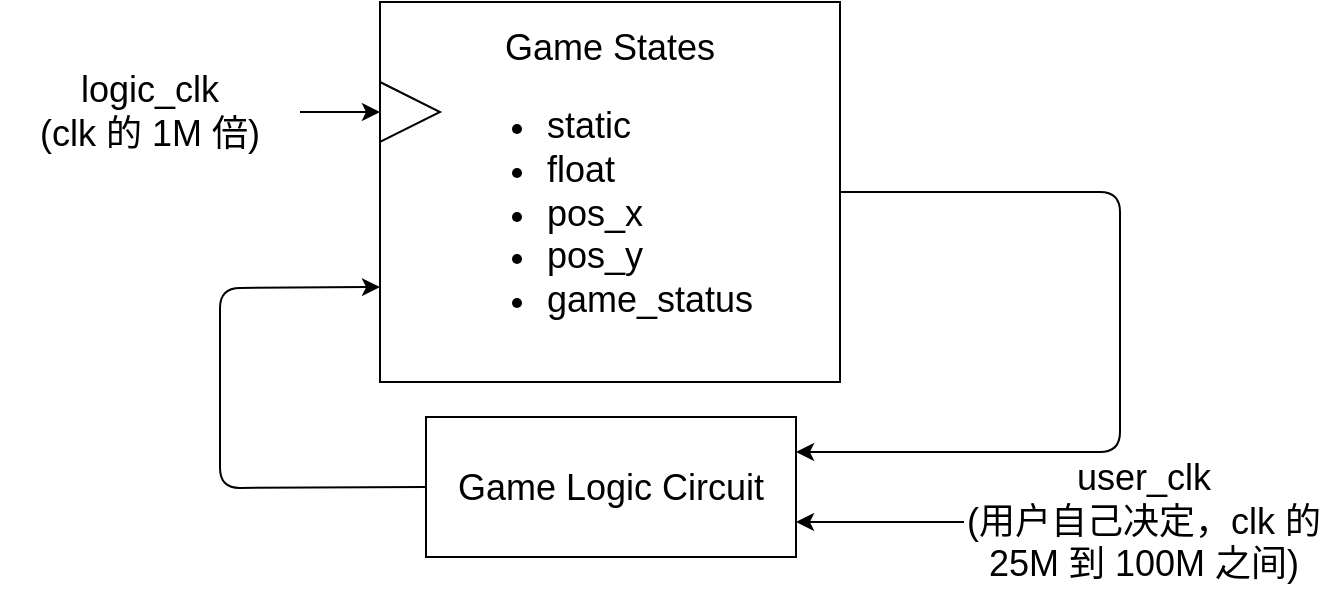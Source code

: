 <mxfile version="14.2.2" type="device" pages="3"><diagram id="rQxy-3MiVe_CuLXNfu8k" name="Page-1"><mxGraphModel dx="965" dy="545" grid="1" gridSize="10" guides="1" tooltips="1" connect="1" arrows="1" fold="1" page="1" pageScale="1" pageWidth="850" pageHeight="1100" math="0" shadow="0"><root><mxCell id="0"/><mxCell id="1" parent="0"/><mxCell id="ly_pOTE7f3OSX_T17yTN-1" value="&lt;span style=&quot;font-size: 18px&quot;&gt;Game States&lt;/span&gt;&lt;br style=&quot;font-size: 18px&quot;&gt;&lt;ul style=&quot;font-size: 18px&quot;&gt;&lt;li style=&quot;text-align: left&quot;&gt;static&lt;/li&gt;&lt;li style=&quot;text-align: left&quot;&gt;float&lt;/li&gt;&lt;li style=&quot;text-align: left&quot;&gt;pos_x&lt;/li&gt;&lt;li style=&quot;text-align: left&quot;&gt;pos_y&lt;/li&gt;&lt;li style=&quot;text-align: left&quot;&gt;game_status&lt;/li&gt;&lt;/ul&gt;" style="rounded=0;whiteSpace=wrap;html=1;" vertex="1" parent="1"><mxGeometry x="284" y="43" width="230" height="190" as="geometry"/></mxCell><mxCell id="ly_pOTE7f3OSX_T17yTN-4" value="Game Logic Circuit" style="rounded=0;whiteSpace=wrap;html=1;fontSize=18;align=center;" vertex="1" parent="1"><mxGeometry x="307" y="250.5" width="185" height="70" as="geometry"/></mxCell><mxCell id="ly_pOTE7f3OSX_T17yTN-5" value="" style="triangle;whiteSpace=wrap;html=1;fontSize=18;align=center;" vertex="1" parent="1"><mxGeometry x="284" y="83" width="30" height="30" as="geometry"/></mxCell><mxCell id="ly_pOTE7f3OSX_T17yTN-18" style="edgeStyle=orthogonalEdgeStyle;rounded=0;orthogonalLoop=1;jettySize=auto;html=1;entryX=0;entryY=0.5;entryDx=0;entryDy=0;fontSize=18;" edge="1" parent="1" source="ly_pOTE7f3OSX_T17yTN-9" target="ly_pOTE7f3OSX_T17yTN-5"><mxGeometry relative="1" as="geometry"/></mxCell><mxCell id="ly_pOTE7f3OSX_T17yTN-9" value="logic_clk&lt;br&gt;(clk 的 1M 倍)" style="text;html=1;strokeColor=none;fillColor=none;align=center;verticalAlign=middle;whiteSpace=wrap;rounded=0;fontSize=18;" vertex="1" parent="1"><mxGeometry x="94" y="75.5" width="150" height="45" as="geometry"/></mxCell><mxCell id="ly_pOTE7f3OSX_T17yTN-13" value="" style="endArrow=classic;html=1;fontSize=18;exitX=0;exitY=0.5;exitDx=0;exitDy=0;entryX=0;entryY=0.75;entryDx=0;entryDy=0;" edge="1" parent="1" source="ly_pOTE7f3OSX_T17yTN-4" target="ly_pOTE7f3OSX_T17yTN-1"><mxGeometry width="50" height="50" relative="1" as="geometry"><mxPoint x="104" y="293" as="sourcePoint"/><mxPoint x="154" y="243" as="targetPoint"/><Array as="points"><mxPoint x="204" y="286"/><mxPoint x="204" y="186"/></Array></mxGeometry></mxCell><mxCell id="ly_pOTE7f3OSX_T17yTN-14" value="" style="endArrow=classic;html=1;fontSize=18;exitX=1;exitY=0.5;exitDx=0;exitDy=0;entryX=1;entryY=0.25;entryDx=0;entryDy=0;" edge="1" parent="1" source="ly_pOTE7f3OSX_T17yTN-1" target="ly_pOTE7f3OSX_T17yTN-4"><mxGeometry width="50" height="50" relative="1" as="geometry"><mxPoint x="574" y="183" as="sourcePoint"/><mxPoint x="624" y="133" as="targetPoint"/><Array as="points"><mxPoint x="654" y="138"/><mxPoint x="654" y="268"/></Array></mxGeometry></mxCell><mxCell id="ly_pOTE7f3OSX_T17yTN-19" style="edgeStyle=orthogonalEdgeStyle;rounded=0;orthogonalLoop=1;jettySize=auto;html=1;entryX=1;entryY=0.75;entryDx=0;entryDy=0;fontSize=18;curved=1;" edge="1" parent="1" source="ly_pOTE7f3OSX_T17yTN-17" target="ly_pOTE7f3OSX_T17yTN-4"><mxGeometry relative="1" as="geometry"/></mxCell><mxCell id="ly_pOTE7f3OSX_T17yTN-17" value="user_clk&lt;br&gt;(用户自己决定，clk 的 25M 到 100M 之间)" style="text;html=1;strokeColor=none;fillColor=none;align=center;verticalAlign=middle;whiteSpace=wrap;rounded=0;fontSize=18;" vertex="1" parent="1"><mxGeometry x="576" y="258" width="180" height="90" as="geometry"/></mxCell></root></mxGraphModel></diagram><diagram id="uxn_22YIOSU9bTzFDMnc" name="Page-2"><mxGraphModel dx="965" dy="545" grid="1" gridSize="10" guides="1" tooltips="1" connect="1" arrows="1" fold="1" page="1" pageScale="1" pageWidth="827" pageHeight="1169" math="0" shadow="0"><root><mxCell id="_PuMpKIuopC8fYX8eruh-0"/><mxCell id="_PuMpKIuopC8fYX8eruh-1" parent="_PuMpKIuopC8fYX8eruh-0"/><mxCell id="p8gM5hkYbBgGjVmI0VNf-0" value="" style="rounded=0;whiteSpace=wrap;html=1;fontSize=18;align=center;dashed=1;" vertex="1" parent="_PuMpKIuopC8fYX8eruh-1"><mxGeometry x="130" y="130" width="520" height="370" as="geometry"/></mxCell><mxCell id="p8gM5hkYbBgGjVmI0VNf-1" style="edgeStyle=orthogonalEdgeStyle;curved=1;rounded=0;orthogonalLoop=1;jettySize=auto;html=1;entryX=0.5;entryY=0;entryDx=0;entryDy=0;fontSize=18;" edge="1" parent="_PuMpKIuopC8fYX8eruh-1" source="p8gM5hkYbBgGjVmI0VNf-3" target="p8gM5hkYbBgGjVmI0VNf-5"><mxGeometry relative="1" as="geometry"/></mxCell><mxCell id="p8gM5hkYbBgGjVmI0VNf-2" style="edgeStyle=orthogonalEdgeStyle;curved=1;rounded=0;orthogonalLoop=1;jettySize=auto;html=1;entryX=0;entryY=0.5;entryDx=0;entryDy=0;fontSize=18;exitX=0.5;exitY=1;exitDx=0;exitDy=0;" edge="1" parent="_PuMpKIuopC8fYX8eruh-1" target="p8gM5hkYbBgGjVmI0VNf-6" source="p8gM5hkYbBgGjVmI0VNf-3"><mxGeometry relative="1" as="geometry"><mxPoint x="257" y="210" as="sourcePoint"/><Array as="points"><mxPoint x="276" y="220"/><mxPoint x="146" y="220"/><mxPoint x="146" y="450"/></Array></mxGeometry></mxCell><mxCell id="p8gM5hkYbBgGjVmI0VNf-3" value="通过模块 T 对游戏状态进行改变" style="rounded=0;whiteSpace=wrap;html=1;fontSize=18;align=center;" vertex="1" parent="_PuMpKIuopC8fYX8eruh-1"><mxGeometry x="146" y="150" width="260" height="60" as="geometry"/></mxCell><mxCell id="p8gM5hkYbBgGjVmI0VNf-4" style="edgeStyle=orthogonalEdgeStyle;curved=1;rounded=0;orthogonalLoop=1;jettySize=auto;html=1;entryX=0;entryY=0.5;entryDx=0;entryDy=0;fontSize=18;" edge="1" parent="_PuMpKIuopC8fYX8eruh-1" source="p8gM5hkYbBgGjVmI0VNf-5" target="p8gM5hkYbBgGjVmI0VNf-12"><mxGeometry relative="1" as="geometry"><Array as="points"><mxPoint x="390" y="350"/><mxPoint x="342" y="350"/><mxPoint x="342" y="375"/></Array></mxGeometry></mxCell><mxCell id="p8gM5hkYbBgGjVmI0VNf-5" value="CollisionChecker&lt;br&gt;输出1表示输入状态中没有碰撞" style="rhombus;whiteSpace=wrap;html=1;fontSize=18;align=center;" vertex="1" parent="_PuMpKIuopC8fYX8eruh-1"><mxGeometry x="173" y="250" width="434" height="90" as="geometry"/></mxCell><mxCell id="p8gM5hkYbBgGjVmI0VNf-6" value="Multiplexer" style="rounded=0;whiteSpace=wrap;html=1;fontSize=18;align=center;" vertex="1" parent="_PuMpKIuopC8fYX8eruh-1"><mxGeometry x="295" y="420" width="190" height="60" as="geometry"/></mxCell><mxCell id="p8gM5hkYbBgGjVmI0VNf-7" value="S" style="text;html=1;strokeColor=none;fillColor=none;align=center;verticalAlign=middle;whiteSpace=wrap;rounded=0;fontSize=18;" vertex="1" parent="_PuMpKIuopC8fYX8eruh-1"><mxGeometry x="386" y="400" width="40" height="20" as="geometry"/></mxCell><mxCell id="p8gM5hkYbBgGjVmI0VNf-8" value="I1" style="text;html=1;strokeColor=none;fillColor=none;align=center;verticalAlign=middle;whiteSpace=wrap;rounded=0;fontSize=18;" vertex="1" parent="_PuMpKIuopC8fYX8eruh-1"><mxGeometry x="256" y="430" width="40" height="20" as="geometry"/></mxCell><mxCell id="p8gM5hkYbBgGjVmI0VNf-9" style="edgeStyle=orthogonalEdgeStyle;curved=1;rounded=0;orthogonalLoop=1;jettySize=auto;html=1;exitX=0.5;exitY=1;exitDx=0;exitDy=0;fontSize=18;" edge="1" parent="_PuMpKIuopC8fYX8eruh-1" source="p8gM5hkYbBgGjVmI0VNf-8" target="p8gM5hkYbBgGjVmI0VNf-8"><mxGeometry relative="1" as="geometry"/></mxCell><mxCell id="p8gM5hkYbBgGjVmI0VNf-10" value="I0" style="text;html=1;strokeColor=none;fillColor=none;align=center;verticalAlign=middle;whiteSpace=wrap;rounded=0;fontSize=18;" vertex="1" parent="_PuMpKIuopC8fYX8eruh-1"><mxGeometry x="486" y="430" width="40" height="20" as="geometry"/></mxCell><mxCell id="p8gM5hkYbBgGjVmI0VNf-11" style="edgeStyle=orthogonalEdgeStyle;curved=1;rounded=0;orthogonalLoop=1;jettySize=auto;html=1;fontSize=18;" edge="1" parent="_PuMpKIuopC8fYX8eruh-1" source="p8gM5hkYbBgGjVmI0VNf-12" target="p8gM5hkYbBgGjVmI0VNf-6"><mxGeometry relative="1" as="geometry"/></mxCell><mxCell id="p8gM5hkYbBgGjVmI0VNf-12" value="And" style="rounded=0;whiteSpace=wrap;html=1;fontSize=18;align=center;" vertex="1" parent="_PuMpKIuopC8fYX8eruh-1"><mxGeometry x="362" y="360" width="56" height="30" as="geometry"/></mxCell><mxCell id="p8gM5hkYbBgGjVmI0VNf-13" style="edgeStyle=orthogonalEdgeStyle;curved=1;rounded=0;orthogonalLoop=1;jettySize=auto;html=1;entryX=1;entryY=0.5;entryDx=0;entryDy=0;fontSize=18;exitX=1;exitY=0.5;exitDx=0;exitDy=0;" edge="1" parent="_PuMpKIuopC8fYX8eruh-1" source="p8gM5hkYbBgGjVmI0VNf-0" target="p8gM5hkYbBgGjVmI0VNf-12"><mxGeometry relative="1" as="geometry"><mxPoint x="466" y="375" as="sourcePoint"/><Array as="points"><mxPoint x="556" y="315"/><mxPoint x="556" y="375"/></Array></mxGeometry></mxCell><mxCell id="p8gM5hkYbBgGjVmI0VNf-17" value="" style="endArrow=classic;html=1;fontSize=18;entryX=0.5;entryY=0;entryDx=0;entryDy=0;exitX=0.5;exitY=0;exitDx=0;exitDy=0;" edge="1" parent="_PuMpKIuopC8fYX8eruh-1" source="p8gM5hkYbBgGjVmI0VNf-0" target="p8gM5hkYbBgGjVmI0VNf-3"><mxGeometry width="50" height="50" relative="1" as="geometry"><mxPoint x="366" y="380" as="sourcePoint"/><mxPoint x="416" y="330" as="targetPoint"/><Array as="points"><mxPoint x="286" y="140"/></Array></mxGeometry></mxCell><mxCell id="p8gM5hkYbBgGjVmI0VNf-18" value="" style="endArrow=classic;html=1;fontSize=18;exitX=0.5;exitY=0;exitDx=0;exitDy=0;entryX=1;entryY=0.5;entryDx=0;entryDy=0;edgeStyle=orthogonalEdgeStyle;curved=1;" edge="1" parent="_PuMpKIuopC8fYX8eruh-1" source="p8gM5hkYbBgGjVmI0VNf-0" target="p8gM5hkYbBgGjVmI0VNf-6"><mxGeometry width="50" height="50" relative="1" as="geometry"><mxPoint x="396" y="220" as="sourcePoint"/><mxPoint x="446" y="170" as="targetPoint"/><Array as="points"><mxPoint x="420" y="130"/><mxPoint x="420" y="240"/><mxPoint x="626" y="240"/><mxPoint x="626" y="450"/></Array></mxGeometry></mxCell><mxCell id="p8gM5hkYbBgGjVmI0VNf-19" value="" style="endArrow=classic;html=1;fontSize=18;exitX=0.5;exitY=1;exitDx=0;exitDy=0;" edge="1" parent="_PuMpKIuopC8fYX8eruh-1" source="p8gM5hkYbBgGjVmI0VNf-6"><mxGeometry width="50" height="50" relative="1" as="geometry"><mxPoint x="356" y="590" as="sourcePoint"/><mxPoint x="390" y="500" as="targetPoint"/></mxGeometry></mxCell><mxCell id="p8gM5hkYbBgGjVmI0VNf-20" value="" style="endArrow=classic;html=1;fontSize=18;exitX=0.5;exitY=1;exitDx=0;exitDy=0;entryX=0.5;entryY=0;entryDx=0;entryDy=0;" edge="1" parent="_PuMpKIuopC8fYX8eruh-1" source="p8gM5hkYbBgGjVmI0VNf-0" target="p8gM5hkYbBgGjVmI0VNf-22"><mxGeometry width="50" height="50" relative="1" as="geometry"><mxPoint x="366" y="480" as="sourcePoint"/><mxPoint x="390" y="540" as="targetPoint"/></mxGeometry></mxCell><mxCell id="p8gM5hkYbBgGjVmI0VNf-25" style="edgeStyle=orthogonalEdgeStyle;curved=1;rounded=0;orthogonalLoop=1;jettySize=auto;html=1;fontSize=18;" edge="1" parent="_PuMpKIuopC8fYX8eruh-1" source="p8gM5hkYbBgGjVmI0VNf-21"><mxGeometry relative="1" as="geometry"><mxPoint x="390" y="130" as="targetPoint"/></mxGeometry></mxCell><mxCell id="p8gM5hkYbBgGjVmI0VNf-21" value="输入的游戏状态" style="text;html=1;strokeColor=none;fillColor=none;align=center;verticalAlign=middle;whiteSpace=wrap;rounded=0;dashed=1;fontSize=18;" vertex="1" parent="_PuMpKIuopC8fYX8eruh-1"><mxGeometry x="325" y="80" width="130" height="20" as="geometry"/></mxCell><mxCell id="p8gM5hkYbBgGjVmI0VNf-22" value="输出的游戏状态" style="text;html=1;strokeColor=none;fillColor=none;align=center;verticalAlign=middle;whiteSpace=wrap;rounded=0;dashed=1;fontSize=18;" vertex="1" parent="_PuMpKIuopC8fYX8eruh-1"><mxGeometry x="325" y="550" width="130" height="20" as="geometry"/></mxCell><mxCell id="p8gM5hkYbBgGjVmI0VNf-28" style="edgeStyle=orthogonalEdgeStyle;curved=1;rounded=0;orthogonalLoop=1;jettySize=auto;html=1;entryX=1;entryY=0.5;entryDx=0;entryDy=0;fontSize=18;" edge="1" parent="_PuMpKIuopC8fYX8eruh-1" source="p8gM5hkYbBgGjVmI0VNf-26" target="p8gM5hkYbBgGjVmI0VNf-0"><mxGeometry relative="1" as="geometry"/></mxCell><mxCell id="p8gM5hkYbBgGjVmI0VNf-26" value="使能输入" style="text;html=1;strokeColor=none;fillColor=none;align=center;verticalAlign=middle;whiteSpace=wrap;rounded=0;dashed=1;fontSize=18;" vertex="1" parent="_PuMpKIuopC8fYX8eruh-1"><mxGeometry x="686" y="305" width="80" height="20" as="geometry"/></mxCell><mxCell id="p8gM5hkYbBgGjVmI0VNf-29" style="edgeStyle=orthogonalEdgeStyle;curved=1;rounded=0;orthogonalLoop=1;jettySize=auto;html=1;exitX=0.5;exitY=1;exitDx=0;exitDy=0;fontSize=18;" edge="1" parent="_PuMpKIuopC8fYX8eruh-1" source="p8gM5hkYbBgGjVmI0VNf-26" target="p8gM5hkYbBgGjVmI0VNf-26"><mxGeometry relative="1" as="geometry"/></mxCell><mxCell id="jIrlpjChEglPstBstPMt-0" value="UpdateState 模板模块" style="text;html=1;fillColor=#f5f5f5;align=center;verticalAlign=middle;whiteSpace=wrap;rounded=1;dashed=1;fontSize=18;fontColor=#333333;" vertex="1" parent="_PuMpKIuopC8fYX8eruh-1"><mxGeometry x="450" y="160" width="180" height="20" as="geometry"/></mxCell></root></mxGraphModel></diagram><diagram id="1vU6623pNUhQhoDDxaly" name="Page-final"><mxGraphModel dx="1792" dy="545" grid="1" gridSize="10" guides="1" tooltips="1" connect="1" arrows="1" fold="1" page="1" pageScale="1" pageWidth="827" pageHeight="1169" math="0" shadow="0"><root><mxCell id="8M9Z_Ngh_LpsEwg7gK6V-0"/><mxCell id="8M9Z_Ngh_LpsEwg7gK6V-1" parent="8M9Z_Ngh_LpsEwg7gK6V-0"/><mxCell id="rThJXAy4jQktKsQX3PyF-9" value="" style="rounded=1;whiteSpace=wrap;html=1;gradientColor=none;fontSize=18;align=center;dashed=1;" vertex="1" parent="8M9Z_Ngh_LpsEwg7gK6V-1"><mxGeometry x="450" y="640" width="250" height="210" as="geometry"/></mxCell><mxCell id="6KLUSsOUOPOpJGeRJAqW-9" value="" style="rounded=1;whiteSpace=wrap;html=1;fontSize=18;align=center;dashed=1;" vertex="1" parent="8M9Z_Ngh_LpsEwg7gK6V-1"><mxGeometry x="130" y="440" width="570" height="120" as="geometry"/></mxCell><mxCell id="FJHMCXynF_xgyloFEWX9-1" style="edgeStyle=orthogonalEdgeStyle;curved=1;rounded=0;orthogonalLoop=1;jettySize=auto;html=1;entryX=0;entryY=0.5;entryDx=0;entryDy=0;fontSize=18;" edge="1" parent="8M9Z_Ngh_LpsEwg7gK6V-1" source="zcqeGTGSkdm0bDikRgIK-1" target="FJHMCXynF_xgyloFEWX9-0"><mxGeometry relative="1" as="geometry"><Array as="points"><mxPoint x="100" y="80"/><mxPoint x="100" y="220"/></Array></mxGeometry></mxCell><mxCell id="zcqeGTGSkdm0bDikRgIK-1" value="Original State" style="rounded=0;whiteSpace=wrap;html=1;fontSize=18;align=center;" vertex="1" parent="8M9Z_Ngh_LpsEwg7gK6V-1"><mxGeometry x="320" y="50" width="136" height="60" as="geometry"/></mxCell><mxCell id="h8QJ_CkTZIZIFnD3ru3c-12" style="edgeStyle=orthogonalEdgeStyle;curved=1;rounded=0;orthogonalLoop=1;jettySize=auto;html=1;entryX=0;entryY=0.5;entryDx=0;entryDy=0;fontSize=18;" edge="1" parent="8M9Z_Ngh_LpsEwg7gK6V-1" source="FJHMCXynF_xgyloFEWX9-0" target="h8QJ_CkTZIZIFnD3ru3c-3"><mxGeometry relative="1" as="geometry"/></mxCell><mxCell id="FJHMCXynF_xgyloFEWX9-0" value="T 为 Rotate&lt;br&gt;(顺时针) 的 UpdateState" style="rounded=0;whiteSpace=wrap;html=1;fontSize=18;align=center;" vertex="1" parent="8M9Z_Ngh_LpsEwg7gK6V-1"><mxGeometry x="123" y="175" width="120" height="90" as="geometry"/></mxCell><mxCell id="h8QJ_CkTZIZIFnD3ru3c-2" style="edgeStyle=orthogonalEdgeStyle;curved=1;rounded=0;orthogonalLoop=1;jettySize=auto;html=1;fontSize=18;" edge="1" parent="8M9Z_Ngh_LpsEwg7gK6V-1" source="h8QJ_CkTZIZIFnD3ru3c-1" target="FJHMCXynF_xgyloFEWX9-0"><mxGeometry relative="1" as="geometry"/></mxCell><mxCell id="h8QJ_CkTZIZIFnD3ru3c-1" value="用户按下上键" style="text;html=1;strokeColor=none;fillColor=none;align=center;verticalAlign=middle;whiteSpace=wrap;rounded=0;fontSize=18;" vertex="1" parent="8M9Z_Ngh_LpsEwg7gK6V-1"><mxGeometry x="123" y="140" width="120" height="20" as="geometry"/></mxCell><mxCell id="h8QJ_CkTZIZIFnD3ru3c-14" style="edgeStyle=orthogonalEdgeStyle;curved=1;rounded=0;orthogonalLoop=1;jettySize=auto;html=1;entryX=0;entryY=0.5;entryDx=0;entryDy=0;fontSize=18;" edge="1" parent="8M9Z_Ngh_LpsEwg7gK6V-1" source="h8QJ_CkTZIZIFnD3ru3c-3" target="h8QJ_CkTZIZIFnD3ru3c-6"><mxGeometry relative="1" as="geometry"/></mxCell><mxCell id="h8QJ_CkTZIZIFnD3ru3c-3" value="T 为 Rotate&lt;br&gt;(逆时针) 的 UpdateState" style="rounded=0;whiteSpace=wrap;html=1;fontSize=18;align=center;" vertex="1" parent="8M9Z_Ngh_LpsEwg7gK6V-1"><mxGeometry x="263" y="175" width="120" height="90" as="geometry"/></mxCell><mxCell id="h8QJ_CkTZIZIFnD3ru3c-4" style="edgeStyle=orthogonalEdgeStyle;curved=1;rounded=0;orthogonalLoop=1;jettySize=auto;html=1;fontSize=18;" edge="1" parent="8M9Z_Ngh_LpsEwg7gK6V-1" source="h8QJ_CkTZIZIFnD3ru3c-5" target="h8QJ_CkTZIZIFnD3ru3c-3"><mxGeometry relative="1" as="geometry"/></mxCell><mxCell id="h8QJ_CkTZIZIFnD3ru3c-5" value="用户按下下键" style="text;html=1;strokeColor=none;fillColor=none;align=center;verticalAlign=middle;whiteSpace=wrap;rounded=0;fontSize=18;" vertex="1" parent="8M9Z_Ngh_LpsEwg7gK6V-1"><mxGeometry x="263" y="140" width="120" height="20" as="geometry"/></mxCell><mxCell id="6KLUSsOUOPOpJGeRJAqW-0" style="edgeStyle=orthogonalEdgeStyle;curved=1;rounded=0;orthogonalLoop=1;jettySize=auto;html=1;entryX=0;entryY=0.5;entryDx=0;entryDy=0;fontSize=18;" edge="1" parent="8M9Z_Ngh_LpsEwg7gK6V-1" source="h8QJ_CkTZIZIFnD3ru3c-6" target="h8QJ_CkTZIZIFnD3ru3c-9"><mxGeometry relative="1" as="geometry"/></mxCell><mxCell id="h8QJ_CkTZIZIFnD3ru3c-6" value="T 为 pos_x = pos_x - 1;&lt;br&gt;（向左平移）的 UpdateState" style="rounded=0;whiteSpace=wrap;html=1;fontSize=18;align=center;" vertex="1" parent="8M9Z_Ngh_LpsEwg7gK6V-1"><mxGeometry x="400" y="172.5" width="136" height="95" as="geometry"/></mxCell><mxCell id="h8QJ_CkTZIZIFnD3ru3c-7" style="edgeStyle=orthogonalEdgeStyle;curved=1;rounded=0;orthogonalLoop=1;jettySize=auto;html=1;fontSize=18;" edge="1" parent="8M9Z_Ngh_LpsEwg7gK6V-1" source="h8QJ_CkTZIZIFnD3ru3c-8" target="h8QJ_CkTZIZIFnD3ru3c-6"><mxGeometry relative="1" as="geometry"/></mxCell><mxCell id="h8QJ_CkTZIZIFnD3ru3c-8" value="用户按下左键" style="text;html=1;strokeColor=none;fillColor=none;align=center;verticalAlign=middle;whiteSpace=wrap;rounded=0;fontSize=18;" vertex="1" parent="8M9Z_Ngh_LpsEwg7gK6V-1"><mxGeometry x="408" y="140" width="120" height="20" as="geometry"/></mxCell><mxCell id="6KLUSsOUOPOpJGeRJAqW-2" style="edgeStyle=orthogonalEdgeStyle;curved=1;rounded=0;orthogonalLoop=1;jettySize=auto;html=1;entryX=0.5;entryY=0;entryDx=0;entryDy=0;fontSize=18;exitX=1;exitY=0.5;exitDx=0;exitDy=0;" edge="1" parent="8M9Z_Ngh_LpsEwg7gK6V-1" source="h8QJ_CkTZIZIFnD3ru3c-9" target="6KLUSsOUOPOpJGeRJAqW-1"><mxGeometry relative="1" as="geometry"/></mxCell><mxCell id="h8QJ_CkTZIZIFnD3ru3c-9" value="T 为 pos_x = pos_x + 1;&lt;br&gt;（向右平移）的 UpdateState" style="rounded=0;whiteSpace=wrap;html=1;fontSize=18;align=center;" vertex="1" parent="8M9Z_Ngh_LpsEwg7gK6V-1"><mxGeometry x="559" y="171.5" width="146" height="96" as="geometry"/></mxCell><mxCell id="h8QJ_CkTZIZIFnD3ru3c-10" style="edgeStyle=orthogonalEdgeStyle;curved=1;rounded=0;orthogonalLoop=1;jettySize=auto;html=1;fontSize=18;" edge="1" parent="8M9Z_Ngh_LpsEwg7gK6V-1" source="h8QJ_CkTZIZIFnD3ru3c-11" target="h8QJ_CkTZIZIFnD3ru3c-9"><mxGeometry relative="1" as="geometry"/></mxCell><mxCell id="h8QJ_CkTZIZIFnD3ru3c-11" value="用户按下右键" style="text;html=1;strokeColor=none;fillColor=none;align=center;verticalAlign=middle;whiteSpace=wrap;rounded=0;fontSize=18;" vertex="1" parent="8M9Z_Ngh_LpsEwg7gK6V-1"><mxGeometry x="572" y="140" width="120" height="20" as="geometry"/></mxCell><mxCell id="6KLUSsOUOPOpJGeRJAqW-6" style="edgeStyle=orthogonalEdgeStyle;curved=1;rounded=0;orthogonalLoop=1;jettySize=auto;html=1;entryX=0.5;entryY=0;entryDx=0;entryDy=0;fontSize=18;" edge="1" parent="8M9Z_Ngh_LpsEwg7gK6V-1" source="6KLUSsOUOPOpJGeRJAqW-1" target="6KLUSsOUOPOpJGeRJAqW-5"><mxGeometry relative="1" as="geometry"/></mxCell><mxCell id="6KLUSsOUOPOpJGeRJAqW-1" value="T 为 pos_y = pos_y - 1;&lt;br&gt;（向下平移）的 UpdateState" style="rounded=0;whiteSpace=wrap;html=1;fontSize=18;align=center;" vertex="1" parent="8M9Z_Ngh_LpsEwg7gK6V-1"><mxGeometry x="341" y="330" width="146" height="96" as="geometry"/></mxCell><mxCell id="6KLUSsOUOPOpJGeRJAqW-4" style="edgeStyle=orthogonalEdgeStyle;curved=1;rounded=0;orthogonalLoop=1;jettySize=auto;html=1;entryX=0;entryY=0.5;entryDx=0;entryDy=0;fontSize=18;" edge="1" parent="8M9Z_Ngh_LpsEwg7gK6V-1" source="6KLUSsOUOPOpJGeRJAqW-3" target="6KLUSsOUOPOpJGeRJAqW-1"><mxGeometry relative="1" as="geometry"/></mxCell><mxCell id="6KLUSsOUOPOpJGeRJAqW-3" value="user_clk 在上升沿" style="text;html=1;strokeColor=none;fillColor=none;align=center;verticalAlign=middle;whiteSpace=wrap;rounded=0;fontSize=18;" vertex="1" parent="8M9Z_Ngh_LpsEwg7gK6V-1"><mxGeometry x="150" y="368" width="150" height="20" as="geometry"/></mxCell><mxCell id="R5bU7pbUkStSzxGMCckX-3" style="edgeStyle=orthogonalEdgeStyle;curved=1;rounded=0;orthogonalLoop=1;jettySize=auto;html=1;entryX=0.5;entryY=0;entryDx=0;entryDy=0;fontSize=18;exitX=0.5;exitY=1;exitDx=0;exitDy=0;" edge="1" parent="8M9Z_Ngh_LpsEwg7gK6V-1" source="6KLUSsOUOPOpJGeRJAqW-5" target="hndVCFk7GRjPrxa1XYEh-1"><mxGeometry relative="1" as="geometry"><mxPoint x="414" y="585" as="targetPoint"/></mxGeometry></mxCell><mxCell id="rThJXAy4jQktKsQX3PyF-4" style="edgeStyle=orthogonalEdgeStyle;curved=1;rounded=0;orthogonalLoop=1;jettySize=auto;html=1;entryX=0.5;entryY=0;entryDx=0;entryDy=0;fontSize=18;exitX=0.5;exitY=1;exitDx=0;exitDy=0;" edge="1" parent="8M9Z_Ngh_LpsEwg7gK6V-1" source="6KLUSsOUOPOpJGeRJAqW-5" target="rThJXAy4jQktKsQX3PyF-3"><mxGeometry relative="1" as="geometry"><Array as="points"><mxPoint x="414" y="644"/><mxPoint x="470" y="644"/><mxPoint x="470" y="730"/><mxPoint x="577" y="730"/></Array></mxGeometry></mxCell><mxCell id="6KLUSsOUOPOpJGeRJAqW-5" value="T 为 pos_y = pos_y - 1;&lt;br&gt;（向下平移）的 UpdateState" style="rounded=0;whiteSpace=wrap;html=1;fontSize=18;align=center;" vertex="1" parent="8M9Z_Ngh_LpsEwg7gK6V-1"><mxGeometry x="341" y="454" width="146" height="96" as="geometry"/></mxCell><mxCell id="6KLUSsOUOPOpJGeRJAqW-8" style="edgeStyle=orthogonalEdgeStyle;curved=1;rounded=0;orthogonalLoop=1;jettySize=auto;html=1;entryX=0;entryY=0.5;entryDx=0;entryDy=0;fontSize=18;" edge="1" parent="8M9Z_Ngh_LpsEwg7gK6V-1" source="6KLUSsOUOPOpJGeRJAqW-7" target="6KLUSsOUOPOpJGeRJAqW-5"><mxGeometry relative="1" as="geometry"/></mxCell><mxCell id="6KLUSsOUOPOpJGeRJAqW-7" value="用户按下空格键" style="text;html=1;strokeColor=none;fillColor=none;align=center;verticalAlign=middle;whiteSpace=wrap;rounded=0;fontSize=18;" vertex="1" parent="8M9Z_Ngh_LpsEwg7gK6V-1"><mxGeometry x="170" y="492" width="130" height="20" as="geometry"/></mxCell><mxCell id="6KLUSsOUOPOpJGeRJAqW-10" value="重复串联 25 遍实现按下&lt;br&gt;空格键直接掉落到底" style="text;html=1;strokeColor=none;fillColor=none;align=center;verticalAlign=middle;whiteSpace=wrap;rounded=0;dashed=1;fontSize=18;" vertex="1" parent="8M9Z_Ngh_LpsEwg7gK6V-1"><mxGeometry x="493" y="467" width="199" height="70" as="geometry"/></mxCell><mxCell id="6b77uNG43I7OjbLIMARz-1" style="edgeStyle=orthogonalEdgeStyle;curved=1;rounded=0;orthogonalLoop=1;jettySize=auto;html=1;entryX=0.5;entryY=0;entryDx=0;entryDy=0;fontSize=18;" edge="1" parent="8M9Z_Ngh_LpsEwg7gK6V-1" source="hndVCFk7GRjPrxa1XYEh-1" target="6b77uNG43I7OjbLIMARz-0"><mxGeometry relative="1" as="geometry"/></mxCell><mxCell id="hndVCFk7GRjPrxa1XYEh-1" value="pos_y = pos_y - 1;" style="rounded=0;whiteSpace=wrap;html=1;gradientColor=none;fontSize=18;align=center;" vertex="1" parent="8M9Z_Ngh_LpsEwg7gK6V-1"><mxGeometry x="103" y="640" width="160" height="60" as="geometry"/></mxCell><mxCell id="rThJXAy4jQktKsQX3PyF-8" style="edgeStyle=orthogonalEdgeStyle;curved=1;rounded=0;orthogonalLoop=1;jettySize=auto;html=1;entryX=0;entryY=0.5;entryDx=0;entryDy=0;fontSize=18;" edge="1" parent="8M9Z_Ngh_LpsEwg7gK6V-1" source="6b77uNG43I7OjbLIMARz-0" target="rThJXAy4jQktKsQX3PyF-3"><mxGeometry relative="1" as="geometry"/></mxCell><mxCell id="6b77uNG43I7OjbLIMARz-0" value="CollisionChecker&lt;br&gt;输出1表示输入状态中没有碰撞" style="rhombus;whiteSpace=wrap;html=1;fontSize=18;align=center;" vertex="1" parent="8M9Z_Ngh_LpsEwg7gK6V-1"><mxGeometry x="-34" y="740" width="434" height="90" as="geometry"/></mxCell><mxCell id="rThJXAy4jQktKsQX3PyF-13" style="edgeStyle=orthogonalEdgeStyle;curved=1;rounded=0;orthogonalLoop=1;jettySize=auto;html=1;entryX=0.5;entryY=0;entryDx=0;entryDy=0;fontSize=18;exitX=0.5;exitY=1;exitDx=0;exitDy=0;" edge="1" parent="8M9Z_Ngh_LpsEwg7gK6V-1" source="rThJXAy4jQktKsQX3PyF-3" target="rThJXAy4jQktKsQX3PyF-12"><mxGeometry relative="1" as="geometry"/></mxCell><mxCell id="rThJXAy4jQktKsQX3PyF-3" value="T 为 RowEliminator&lt;br&gt;（删除一个填满的行）&lt;br&gt;的 UpdateState" style="rounded=0;whiteSpace=wrap;html=1;fontSize=18;align=center;" vertex="1" parent="8M9Z_Ngh_LpsEwg7gK6V-1"><mxGeometry x="482" y="737" width="190" height="96" as="geometry"/></mxCell><mxCell id="rThJXAy4jQktKsQX3PyF-10" value="重复串联 4 遍，&lt;br&gt;消去所有满的行&lt;br&gt;（因为最多可能有 4 行）" style="text;html=1;strokeColor=none;fillColor=none;align=center;verticalAlign=middle;whiteSpace=wrap;rounded=0;dashed=1;fontSize=18;" vertex="1" parent="8M9Z_Ngh_LpsEwg7gK6V-1"><mxGeometry x="493" y="670" width="218" height="50" as="geometry"/></mxCell><mxCell id="rThJXAy4jQktKsQX3PyF-12" value="Next State" style="rounded=0;whiteSpace=wrap;html=1;fontSize=18;align=center;" vertex="1" parent="8M9Z_Ngh_LpsEwg7gK6V-1"><mxGeometry x="320" y="900" width="136" height="60" as="geometry"/></mxCell></root></mxGraphModel></diagram></mxfile>